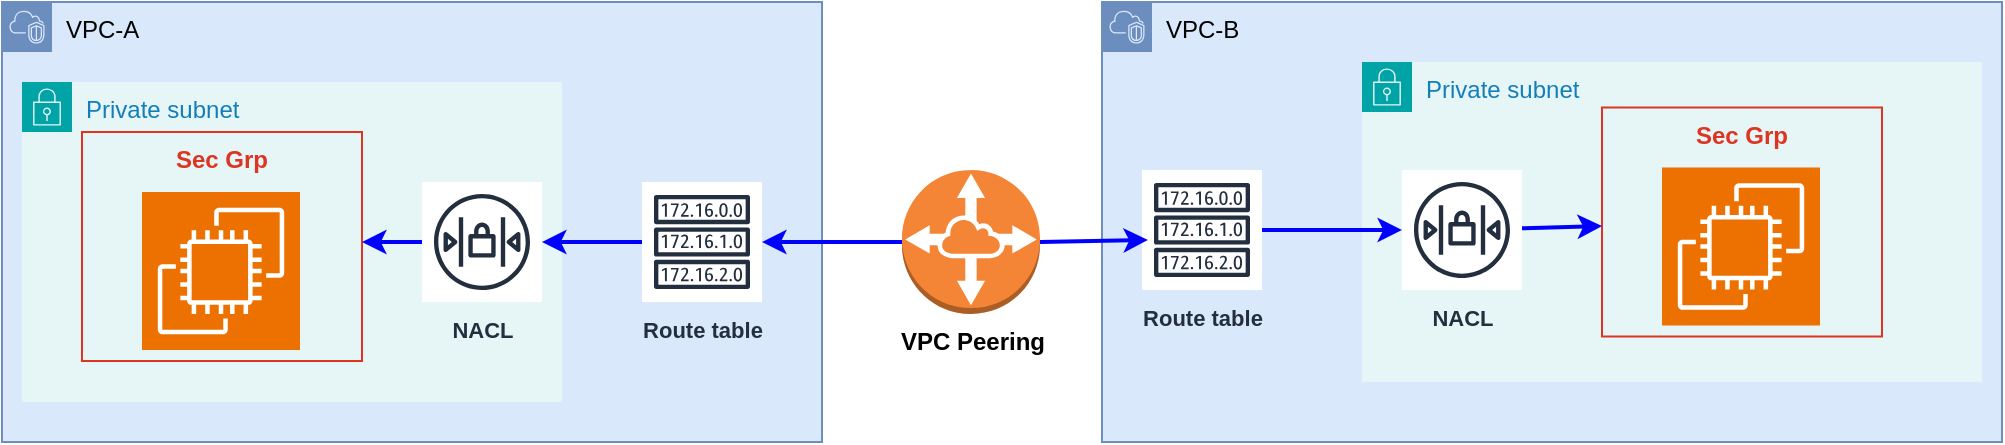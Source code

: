<mxfile version="24.7.10">
  <diagram name="Page-1" id="rKCbfZ0aH_Li67fV-YOk">
    <mxGraphModel dx="1420" dy="672" grid="1" gridSize="10" guides="1" tooltips="1" connect="1" arrows="1" fold="1" page="1" pageScale="1" pageWidth="1400" pageHeight="850" math="0" shadow="0">
      <root>
        <mxCell id="0" />
        <mxCell id="1" parent="0" />
        <mxCell id="nKfXDBvw8mYXWEhuiEYp-1" value="VPC-A" style="points=[[0,0],[0.25,0],[0.5,0],[0.75,0],[1,0],[1,0.25],[1,0.5],[1,0.75],[1,1],[0.75,1],[0.5,1],[0.25,1],[0,1],[0,0.75],[0,0.5],[0,0.25]];outlineConnect=0;html=1;whiteSpace=wrap;fontSize=12;fontStyle=0;container=1;pointerEvents=0;collapsible=0;recursiveResize=0;shape=mxgraph.aws4.group;grIcon=mxgraph.aws4.group_vpc2;strokeColor=#6c8ebf;fillColor=#dae8fc;verticalAlign=top;align=left;spacingLeft=30;dashed=0;" parent="1" vertex="1">
          <mxGeometry x="80" y="160" width="410" height="220" as="geometry" />
        </mxCell>
        <mxCell id="nKfXDBvw8mYXWEhuiEYp-12" value="Private subnet" style="points=[[0,0],[0.25,0],[0.5,0],[0.75,0],[1,0],[1,0.25],[1,0.5],[1,0.75],[1,1],[0.75,1],[0.5,1],[0.25,1],[0,1],[0,0.75],[0,0.5],[0,0.25]];outlineConnect=0;gradientColor=none;html=1;whiteSpace=wrap;fontSize=12;fontStyle=0;container=1;pointerEvents=0;collapsible=0;recursiveResize=0;shape=mxgraph.aws4.group;grIcon=mxgraph.aws4.group_security_group;grStroke=0;strokeColor=#00A4A6;fillColor=#E6F6F7;verticalAlign=top;align=left;spacingLeft=30;fontColor=#147EBA;dashed=0;movable=1;resizable=1;rotatable=1;deletable=1;editable=1;locked=0;connectable=1;" parent="nKfXDBvw8mYXWEhuiEYp-1" vertex="1">
          <mxGeometry x="10" y="40" width="270" height="160" as="geometry" />
        </mxCell>
        <mxCell id="nKfXDBvw8mYXWEhuiEYp-20" value="&lt;b style=&quot;font-size: 11px;&quot;&gt;NACL&lt;/b&gt;" style="sketch=0;outlineConnect=0;fontColor=#232F3E;gradientColor=none;strokeColor=#232F3E;fillColor=#ffffff;dashed=0;verticalLabelPosition=bottom;verticalAlign=top;align=center;html=1;fontSize=12;fontStyle=0;aspect=fixed;shape=mxgraph.aws4.resourceIcon;resIcon=mxgraph.aws4.network_access_control_list;" parent="nKfXDBvw8mYXWEhuiEYp-12" vertex="1">
          <mxGeometry x="200" y="50" width="60" height="60" as="geometry" />
        </mxCell>
        <mxCell id="nKfXDBvw8mYXWEhuiEYp-37" value="" style="group" parent="nKfXDBvw8mYXWEhuiEYp-12" vertex="1" connectable="0">
          <mxGeometry x="30" y="25" width="140" height="114.5" as="geometry" />
        </mxCell>
        <mxCell id="nKfXDBvw8mYXWEhuiEYp-38" value="&lt;b&gt;Sec Grp&lt;/b&gt;" style="fillColor=none;strokeColor=#DD3522;verticalAlign=top;fontStyle=0;fontColor=#DD3522;whiteSpace=wrap;html=1;" parent="nKfXDBvw8mYXWEhuiEYp-37" vertex="1">
          <mxGeometry width="140" height="114.5" as="geometry" />
        </mxCell>
        <mxCell id="nKfXDBvw8mYXWEhuiEYp-39" value="" style="sketch=0;points=[[0,0,0],[0.25,0,0],[0.5,0,0],[0.75,0,0],[1,0,0],[0,1,0],[0.25,1,0],[0.5,1,0],[0.75,1,0],[1,1,0],[0,0.25,0],[0,0.5,0],[0,0.75,0],[1,0.25,0],[1,0.5,0],[1,0.75,0]];outlineConnect=0;fontColor=#232F3E;fillColor=#ED7100;strokeColor=#ffffff;dashed=0;verticalLabelPosition=bottom;verticalAlign=top;align=center;html=1;fontSize=12;fontStyle=0;aspect=fixed;shape=mxgraph.aws4.resourceIcon;resIcon=mxgraph.aws4.ec2;" parent="nKfXDBvw8mYXWEhuiEYp-37" vertex="1">
          <mxGeometry x="30" y="30" width="79" height="79" as="geometry" />
        </mxCell>
        <mxCell id="nKfXDBvw8mYXWEhuiEYp-21" value="&lt;b&gt;&lt;font style=&quot;font-size: 11px;&quot;&gt;Route table&lt;/font&gt;&lt;/b&gt;" style="sketch=0;outlineConnect=0;fontColor=#232F3E;gradientColor=none;strokeColor=#232F3E;fillColor=#ffffff;dashed=0;verticalLabelPosition=bottom;verticalAlign=top;align=center;html=1;fontSize=12;fontStyle=0;aspect=fixed;shape=mxgraph.aws4.resourceIcon;resIcon=mxgraph.aws4.route_table;" parent="nKfXDBvw8mYXWEhuiEYp-1" vertex="1">
          <mxGeometry x="320" y="90" width="60" height="60" as="geometry" />
        </mxCell>
        <mxCell id="nKfXDBvw8mYXWEhuiEYp-34" value="" style="endArrow=none;startArrow=classic;html=1;rounded=0;strokeWidth=2;strokeColor=#0000FF;endFill=0;" parent="nKfXDBvw8mYXWEhuiEYp-1" source="nKfXDBvw8mYXWEhuiEYp-20" target="nKfXDBvw8mYXWEhuiEYp-21" edge="1">
          <mxGeometry width="50" height="50" relative="1" as="geometry">
            <mxPoint x="960" y="114" as="sourcePoint" />
            <mxPoint x="870" y="114" as="targetPoint" />
          </mxGeometry>
        </mxCell>
        <mxCell id="nKfXDBvw8mYXWEhuiEYp-35" value="" style="endArrow=none;startArrow=classic;html=1;rounded=0;strokeWidth=2;strokeColor=#0000FF;endFill=0;" parent="nKfXDBvw8mYXWEhuiEYp-1" target="nKfXDBvw8mYXWEhuiEYp-20" edge="1">
          <mxGeometry width="50" height="50" relative="1" as="geometry">
            <mxPoint x="180" y="120" as="sourcePoint" />
            <mxPoint x="240" y="120" as="targetPoint" />
          </mxGeometry>
        </mxCell>
        <mxCell id="nKfXDBvw8mYXWEhuiEYp-22" value="VPC-B" style="points=[[0,0],[0.25,0],[0.5,0],[0.75,0],[1,0],[1,0.25],[1,0.5],[1,0.75],[1,1],[0.75,1],[0.5,1],[0.25,1],[0,1],[0,0.75],[0,0.5],[0,0.25]];outlineConnect=0;html=1;whiteSpace=wrap;fontSize=12;fontStyle=0;container=1;pointerEvents=0;collapsible=0;recursiveResize=0;shape=mxgraph.aws4.group;grIcon=mxgraph.aws4.group_vpc2;strokeColor=#6c8ebf;fillColor=#dae8fc;verticalAlign=top;align=left;spacingLeft=30;dashed=0;" parent="1" vertex="1">
          <mxGeometry x="630" y="160" width="450" height="220" as="geometry" />
        </mxCell>
        <mxCell id="nKfXDBvw8mYXWEhuiEYp-27" value="&lt;b&gt;&lt;font style=&quot;font-size: 11px;&quot;&gt;Route table&lt;/font&gt;&lt;/b&gt;" style="sketch=0;outlineConnect=0;fontColor=#232F3E;gradientColor=none;strokeColor=#232F3E;fillColor=#ffffff;dashed=0;verticalLabelPosition=bottom;verticalAlign=top;align=center;html=1;fontSize=12;fontStyle=0;aspect=fixed;shape=mxgraph.aws4.resourceIcon;resIcon=mxgraph.aws4.route_table;" parent="nKfXDBvw8mYXWEhuiEYp-22" vertex="1">
          <mxGeometry x="20" y="84" width="60" height="60" as="geometry" />
        </mxCell>
        <mxCell id="nKfXDBvw8mYXWEhuiEYp-23" value="Private subnet" style="points=[[0,0],[0.25,0],[0.5,0],[0.75,0],[1,0],[1,0.25],[1,0.5],[1,0.75],[1,1],[0.75,1],[0.5,1],[0.25,1],[0,1],[0,0.75],[0,0.5],[0,0.25]];outlineConnect=0;gradientColor=none;html=1;whiteSpace=wrap;fontSize=12;fontStyle=0;container=1;pointerEvents=0;collapsible=0;recursiveResize=0;shape=mxgraph.aws4.group;grIcon=mxgraph.aws4.group_security_group;grStroke=0;strokeColor=#00A4A6;fillColor=#E6F6F7;verticalAlign=top;align=left;spacingLeft=30;fontColor=#147EBA;dashed=0;movable=1;resizable=1;rotatable=1;deletable=1;editable=1;locked=0;connectable=1;" parent="nKfXDBvw8mYXWEhuiEYp-22" vertex="1">
          <mxGeometry x="130" y="30" width="310" height="160" as="geometry" />
        </mxCell>
        <mxCell id="nKfXDBvw8mYXWEhuiEYp-26" value="&lt;b style=&quot;font-size: 11px;&quot;&gt;NACL&lt;/b&gt;" style="sketch=0;outlineConnect=0;fontColor=#232F3E;gradientColor=none;strokeColor=#232F3E;fillColor=#ffffff;dashed=0;verticalLabelPosition=bottom;verticalAlign=top;align=center;html=1;fontSize=12;fontStyle=0;aspect=fixed;shape=mxgraph.aws4.resourceIcon;resIcon=mxgraph.aws4.network_access_control_list;" parent="nKfXDBvw8mYXWEhuiEYp-23" vertex="1">
          <mxGeometry x="20" y="54" width="60" height="60" as="geometry" />
        </mxCell>
        <mxCell id="nKfXDBvw8mYXWEhuiEYp-32" value="" style="group" parent="nKfXDBvw8mYXWEhuiEYp-23" vertex="1" connectable="0">
          <mxGeometry x="120" y="22.75" width="140" height="114.5" as="geometry" />
        </mxCell>
        <mxCell id="nKfXDBvw8mYXWEhuiEYp-25" value="&lt;b&gt;Sec Grp&lt;/b&gt;" style="fillColor=none;strokeColor=#DD3522;verticalAlign=top;fontStyle=0;fontColor=#DD3522;whiteSpace=wrap;html=1;" parent="nKfXDBvw8mYXWEhuiEYp-32" vertex="1">
          <mxGeometry width="140" height="114.5" as="geometry" />
        </mxCell>
        <mxCell id="nKfXDBvw8mYXWEhuiEYp-24" value="" style="sketch=0;points=[[0,0,0],[0.25,0,0],[0.5,0,0],[0.75,0,0],[1,0,0],[0,1,0],[0.25,1,0],[0.5,1,0],[0.75,1,0],[1,1,0],[0,0.25,0],[0,0.5,0],[0,0.75,0],[1,0.25,0],[1,0.5,0],[1,0.75,0]];outlineConnect=0;fontColor=#232F3E;fillColor=#ED7100;strokeColor=#ffffff;dashed=0;verticalLabelPosition=bottom;verticalAlign=top;align=center;html=1;fontSize=12;fontStyle=0;aspect=fixed;shape=mxgraph.aws4.resourceIcon;resIcon=mxgraph.aws4.ec2;" parent="nKfXDBvw8mYXWEhuiEYp-32" vertex="1">
          <mxGeometry x="30" y="30" width="79" height="79" as="geometry" />
        </mxCell>
        <mxCell id="nKfXDBvw8mYXWEhuiEYp-36" value="" style="endArrow=none;startArrow=classic;html=1;rounded=0;strokeWidth=2;strokeColor=#0000FF;endFill=0;" parent="nKfXDBvw8mYXWEhuiEYp-23" source="nKfXDBvw8mYXWEhuiEYp-25" target="nKfXDBvw8mYXWEhuiEYp-26" edge="1">
          <mxGeometry width="50" height="50" relative="1" as="geometry">
            <mxPoint x="31" y="150" as="sourcePoint" />
            <mxPoint x="-39" y="150" as="targetPoint" />
          </mxGeometry>
        </mxCell>
        <mxCell id="nKfXDBvw8mYXWEhuiEYp-33" value="" style="endArrow=none;startArrow=classic;html=1;rounded=0;strokeWidth=2;strokeColor=#0000FF;endFill=0;" parent="nKfXDBvw8mYXWEhuiEYp-22" source="nKfXDBvw8mYXWEhuiEYp-26" target="nKfXDBvw8mYXWEhuiEYp-27" edge="1">
          <mxGeometry width="50" height="50" relative="1" as="geometry">
            <mxPoint x="53" y="164" as="sourcePoint" />
            <mxPoint x="-111" y="165" as="targetPoint" />
          </mxGeometry>
        </mxCell>
        <mxCell id="nKfXDBvw8mYXWEhuiEYp-28" value="&lt;b&gt;VPC Peering&lt;/b&gt;" style="outlineConnect=0;dashed=0;verticalLabelPosition=bottom;verticalAlign=top;align=center;html=1;shape=mxgraph.aws3.vpc_peering;fillColor=#F58536;gradientColor=none;" parent="1" vertex="1">
          <mxGeometry x="530" y="244" width="69" height="72" as="geometry" />
        </mxCell>
        <mxCell id="nKfXDBvw8mYXWEhuiEYp-30" value="" style="endArrow=none;startArrow=classic;html=1;rounded=0;strokeWidth=2;strokeColor=#0000FF;entryX=0;entryY=0.5;entryDx=0;entryDy=0;entryPerimeter=0;endFill=0;" parent="1" source="nKfXDBvw8mYXWEhuiEYp-21" target="nKfXDBvw8mYXWEhuiEYp-28" edge="1">
          <mxGeometry width="50" height="50" relative="1" as="geometry">
            <mxPoint x="670" y="480" as="sourcePoint" />
            <mxPoint x="720" y="430" as="targetPoint" />
          </mxGeometry>
        </mxCell>
        <mxCell id="nKfXDBvw8mYXWEhuiEYp-31" value="" style="endArrow=none;startArrow=classic;html=1;rounded=0;strokeWidth=2;strokeColor=#0000FF;entryX=1;entryY=0.5;entryDx=0;entryDy=0;entryPerimeter=0;endFill=0;exitX=0.05;exitY=0.583;exitDx=0;exitDy=0;exitPerimeter=0;" parent="1" source="nKfXDBvw8mYXWEhuiEYp-27" target="nKfXDBvw8mYXWEhuiEYp-28" edge="1">
          <mxGeometry width="50" height="50" relative="1" as="geometry">
            <mxPoint x="500" y="410" as="sourcePoint" />
            <mxPoint x="660" y="406" as="targetPoint" />
          </mxGeometry>
        </mxCell>
      </root>
    </mxGraphModel>
  </diagram>
</mxfile>
